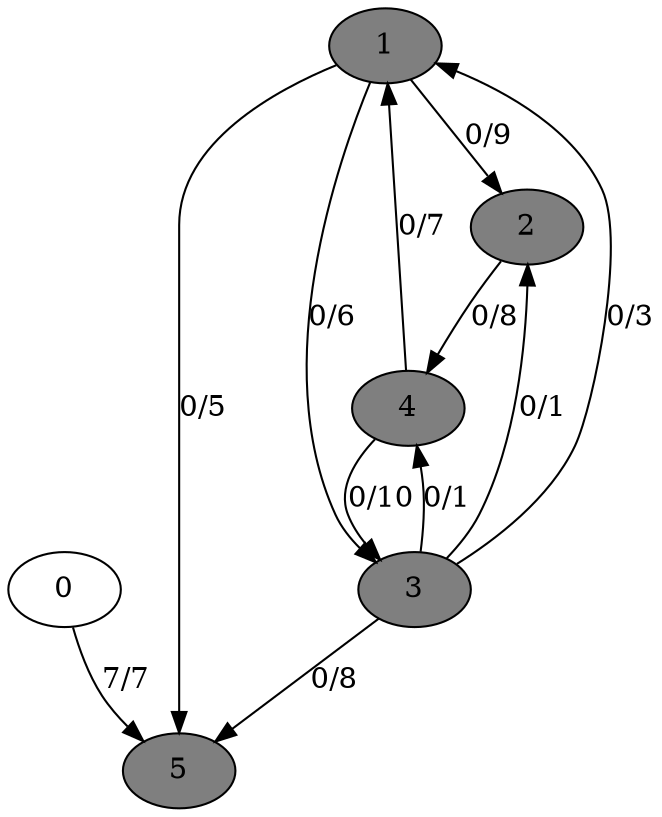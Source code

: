 digraph G {
	0[style=filled fillcolor=grey100];
	0->5[label ="7/7"] ;
	1[style=filled fillcolor=grey50];
	1->2[label ="0/9"] ;
	1->3[label ="0/6"] ;
	1->5[label ="0/5"] ;
	2[style=filled fillcolor=grey50];
	2->4[label ="0/8"] ;
	3[style=filled fillcolor=grey50];
	3->1[label ="0/3"] ;
	3->2[label ="0/1"] ;
	3->4[label ="0/1"] ;
	3->5[label ="0/8"] ;
	4[style=filled fillcolor=grey50];
	4->1[label ="0/7"] ;
	4->3[label ="0/10"] ;
	5[style=filled fillcolor=grey50];
}
